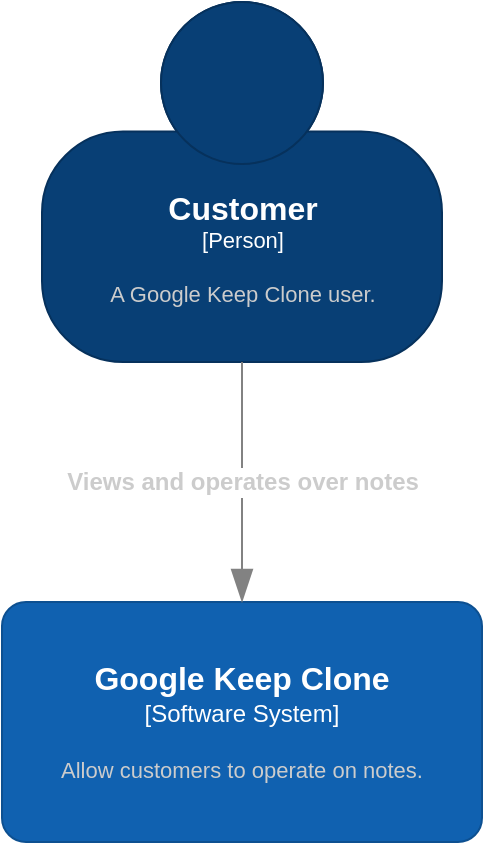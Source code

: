<mxfile>
    <diagram id="EB2kU7cA7sQojHjQHlwx" name="Context">
        <mxGraphModel dx="1079" dy="782" grid="1" gridSize="10" guides="1" tooltips="1" connect="1" arrows="1" fold="1" page="1" pageScale="1" pageWidth="1169" pageHeight="827" math="0" shadow="0">
            <root>
                <mxCell id="0"/>
                <mxCell id="1" parent="0"/>
                <object placeholders="1" c4Name="Google Keep Clone" c4Type="Software System" c4Description="Allow customers to operate on notes." label="&lt;font style=&quot;font-size: 16px&quot;&gt;&lt;b&gt;%c4Name%&lt;/b&gt;&lt;/font&gt;&lt;div&gt;[%c4Type%]&lt;/div&gt;&lt;br&gt;&lt;div&gt;&lt;font style=&quot;font-size: 11px&quot;&gt;&lt;font color=&quot;#cccccc&quot;&gt;%c4Description%&lt;/font&gt;&lt;/div&gt;" id="4">
                    <mxCell style="rounded=1;whiteSpace=wrap;html=1;labelBackgroundColor=none;fillColor=#1061B0;fontColor=#ffffff;align=center;arcSize=10;strokeColor=#0D5091;metaEdit=1;resizable=0;points=[[0.25,0,0],[0.5,0,0],[0.75,0,0],[1,0.25,0],[1,0.5,0],[1,0.75,0],[0.75,1,0],[0.5,1,0],[0.25,1,0],[0,0.75,0],[0,0.5,0],[0,0.25,0]];" parent="1" vertex="1">
                        <mxGeometry x="420" y="340" width="240" height="120" as="geometry"/>
                    </mxCell>
                </object>
                <object placeholders="1" c4Name="Customer" c4Type="Person" c4Description="A Google Keep Clone user." label="&lt;font style=&quot;font-size: 16px&quot;&gt;&lt;b&gt;%c4Name%&lt;/b&gt;&lt;/font&gt;&lt;div&gt;[%c4Type%]&lt;/div&gt;&lt;br&gt;&lt;div&gt;&lt;font style=&quot;font-size: 11px&quot;&gt;&lt;font color=&quot;#cccccc&quot;&gt;%c4Description%&lt;/font&gt;&lt;/div&gt;" id="5">
                    <mxCell style="html=1;fontSize=11;dashed=0;whitespace=wrap;fillColor=#083F75;strokeColor=#06315C;fontColor=#ffffff;shape=mxgraph.c4.person2;align=center;metaEdit=1;points=[[0.5,0,0],[1,0.5,0],[1,0.75,0],[0.75,1,0],[0.5,1,0],[0.25,1,0],[0,0.75,0],[0,0.5,0]];resizable=0;" parent="1" vertex="1">
                        <mxGeometry x="440" y="40" width="200" height="180" as="geometry"/>
                    </mxCell>
                </object>
                <object placeholders="1" c4Type="Relationship" c4Description="Views and operates over notes" label="&lt;div style=&quot;text-align: left; font-size: 12px;&quot;&gt;&lt;div style=&quot;text-align: center; font-size: 12px;&quot;&gt;&lt;b style=&quot;font-size: 12px;&quot;&gt;%c4Description%&lt;/b&gt;&lt;/div&gt;&lt;/div&gt;" id="15">
                    <mxCell style="endArrow=blockThin;html=1;fontSize=12;fontColor=#CCCCCC;strokeWidth=1;endFill=1;strokeColor=#828282;elbow=vertical;metaEdit=1;endSize=14;startSize=14;jumpStyle=arc;jumpSize=16;rounded=0;edgeStyle=orthogonalEdgeStyle;entryX=0.5;entryY=0;entryDx=0;entryDy=0;entryPerimeter=0;exitX=0.5;exitY=1;exitDx=0;exitDy=0;exitPerimeter=0;" parent="1" source="5" target="4" edge="1">
                        <mxGeometry width="240" relative="1" as="geometry">
                            <mxPoint x="230" y="260" as="sourcePoint"/>
                            <mxPoint x="470" y="260" as="targetPoint"/>
                        </mxGeometry>
                    </mxCell>
                </object>
            </root>
        </mxGraphModel>
    </diagram>
    <diagram id="76Jpjo2E_3sI_-GA6dJV" name="Container">
        <mxGraphModel dx="1079" dy="782" grid="1" gridSize="10" guides="1" tooltips="1" connect="1" arrows="1" fold="1" page="1" pageScale="1" pageWidth="1169" pageHeight="827" math="0" shadow="0">
            <root>
                <mxCell id="9X99upK8hhsfDBq05Jbg-0"/>
                <mxCell id="9X99upK8hhsfDBq05Jbg-1" parent="9X99upK8hhsfDBq05Jbg-0"/>
                <object placeholders="1" c4Name="Customer" c4Type="Person" c4Description="A Google Keep Clone user." label="&lt;font style=&quot;font-size: 16px&quot;&gt;&lt;b&gt;%c4Name%&lt;/b&gt;&lt;/font&gt;&lt;div&gt;[%c4Type%]&lt;/div&gt;&lt;br&gt;&lt;div&gt;&lt;font style=&quot;font-size: 11px&quot;&gt;&lt;font color=&quot;#cccccc&quot;&gt;%c4Description%&lt;/font&gt;&lt;/div&gt;" id="9X99upK8hhsfDBq05Jbg-2">
                    <mxCell style="html=1;fontSize=11;dashed=0;whitespace=wrap;fillColor=#083F75;strokeColor=#06315C;fontColor=#ffffff;shape=mxgraph.c4.person2;align=center;metaEdit=1;points=[[0.5,0,0],[1,0.5,0],[1,0.75,0],[0.75,1,0],[0.5,1,0],[0.25,1,0],[0,0.75,0],[0,0.5,0]];resizable=0;" parent="9X99upK8hhsfDBq05Jbg-1" vertex="1">
                        <mxGeometry x="660" y="84" width="200" height="180" as="geometry"/>
                    </mxCell>
                </object>
                <object placeholders="1" c4Type="Web Aplication" c4Container="Container" c4Technology="TypeScript and Nuxt" c4Description="Provides all functionalities via web browser." label="&lt;font style=&quot;font-size: 16px&quot;&gt;&lt;b&gt;%c4Type%&lt;/font&gt;&lt;div&gt;[%c4Container%:&amp;nbsp;%c4Technology%]&lt;/div&gt;&lt;br&gt;&lt;div&gt;&lt;font style=&quot;font-size: 11px&quot;&gt;&lt;font color=&quot;#E6E6E6&quot;&gt;%c4Description%&lt;/font&gt;&lt;/div&gt;" id="9X99upK8hhsfDBq05Jbg-3">
                    <mxCell style="shape=mxgraph.c4.webBrowserContainer;whiteSpace=wrap;html=1;boundedLbl=1;rounded=0;labelBackgroundColor=none;fillColor=#118ACD;fontSize=12;fontColor=#ffffff;align=center;strokeColor=#0E7DAD;metaEdit=1;points=[[0.5,0,0],[1,0.25,0],[1,0.5,0],[1,0.75,0],[0.5,1,0],[0,0.75,0],[0,0.5,0],[0,0.25,0]];resizable=0;" parent="9X99upK8hhsfDBq05Jbg-1" vertex="1">
                        <mxGeometry x="640" y="364" width="240" height="160" as="geometry"/>
                    </mxCell>
                </object>
                <object placeholders="1" c4Name="API Application" c4Type="Container" c4Technology="TypeScript and Node" c4Description="Provides Keep functionalities via JSON/HTTPs API." label="&lt;font style=&quot;font-size: 16px&quot;&gt;&lt;b&gt;%c4Name%&lt;/b&gt;&lt;/font&gt;&lt;div&gt;[%c4Type%: %c4Technology%]&lt;/div&gt;&lt;br&gt;&lt;div&gt;&lt;font style=&quot;font-size: 11px&quot;&gt;&lt;font color=&quot;#E6E6E6&quot;&gt;%c4Description%&lt;/font&gt;&lt;/div&gt;" id="9X99upK8hhsfDBq05Jbg-4">
                    <mxCell style="rounded=1;whiteSpace=wrap;html=1;fontSize=11;labelBackgroundColor=none;fillColor=#23A2D9;fontColor=#ffffff;align=center;arcSize=10;strokeColor=#0E7DAD;metaEdit=1;resizable=0;points=[[0.25,0,0],[0.5,0,0],[0.75,0,0],[1,0.25,0],[1,0.5,0],[1,0.75,0],[0.75,1,0],[0.5,1,0],[0.25,1,0],[0,0.75,0],[0,0.5,0],[0,0.25,0]];" parent="9X99upK8hhsfDBq05Jbg-1" vertex="1">
                        <mxGeometry x="640" y="624" width="240" height="120" as="geometry"/>
                    </mxCell>
                </object>
                <object placeholders="1" c4Type="Relationship" c4Description="Views and operates over notes" label="&lt;div style=&quot;text-align: left; font-size: 12px;&quot;&gt;&lt;div style=&quot;text-align: center; font-size: 12px;&quot;&gt;&lt;b style=&quot;font-size: 12px;&quot;&gt;%c4Description%&lt;/b&gt;&lt;/div&gt;&lt;/div&gt;" id="9X99upK8hhsfDBq05Jbg-5">
                    <mxCell style="endArrow=blockThin;html=1;fontSize=12;fontColor=#CCCCCC;strokeWidth=1;endFill=1;strokeColor=#828282;elbow=vertical;metaEdit=1;endSize=14;startSize=14;jumpStyle=arc;jumpSize=16;rounded=0;edgeStyle=orthogonalEdgeStyle;entryX=0.5;entryY=0;entryDx=0;entryDy=0;entryPerimeter=0;exitX=0.5;exitY=1;exitDx=0;exitDy=0;exitPerimeter=0;" parent="9X99upK8hhsfDBq05Jbg-1" source="9X99upK8hhsfDBq05Jbg-2" target="9X99upK8hhsfDBq05Jbg-3" edge="1">
                        <mxGeometry width="240" relative="1" as="geometry">
                            <mxPoint x="480" y="264.0" as="sourcePoint"/>
                            <mxPoint x="480" y="384.0" as="targetPoint"/>
                        </mxGeometry>
                    </mxCell>
                </object>
                <object placeholders="1" c4Type="Relationship" c4Technology="JSON/HTTPS" c4Description="Makes API calls" label="&lt;div style=&quot;text-align: left; font-size: 12px;&quot;&gt;&lt;div style=&quot;text-align: center; font-size: 12px;&quot;&gt;&lt;b style=&quot;font-size: 12px;&quot;&gt;%c4Description%&lt;/b&gt;&lt;/div&gt;&lt;div style=&quot;text-align: center; font-size: 12px;&quot;&gt;[%c4Technology%]&lt;/div&gt;&lt;/div&gt;" id="9X99upK8hhsfDBq05Jbg-6">
                    <mxCell style="endArrow=blockThin;html=1;fontSize=12;fontColor=#CCCCCC;strokeWidth=1;endFill=1;strokeColor=#828282;elbow=vertical;metaEdit=1;endSize=14;startSize=14;jumpStyle=arc;jumpSize=16;rounded=0;edgeStyle=orthogonalEdgeStyle;entryX=0.5;entryY=0;entryDx=0;entryDy=0;entryPerimeter=0;exitX=0.5;exitY=1;exitDx=0;exitDy=0;exitPerimeter=0;" parent="9X99upK8hhsfDBq05Jbg-1" source="9X99upK8hhsfDBq05Jbg-3" target="9X99upK8hhsfDBq05Jbg-4" edge="1">
                        <mxGeometry width="240" relative="1" as="geometry">
                            <mxPoint x="420" y="574" as="sourcePoint"/>
                            <mxPoint x="660" y="574" as="targetPoint"/>
                        </mxGeometry>
                    </mxCell>
                </object>
                <object placeholders="1" c4Type="Database" c4Container="Container " c4Technology="MySQL " c4Description="Stores information." label="&lt;font style=&quot;font-size: 16px&quot;&gt;&lt;b&gt;%c4Type%&lt;/font&gt;&lt;div&gt;[%c4Container%:&amp;nbsp;%c4Technology%]&lt;/div&gt;&lt;br&gt;&lt;div&gt;&lt;font style=&quot;font-size: 11px&quot;&gt;&lt;font color=&quot;#E6E6E6&quot;&gt;%c4Description%&lt;/font&gt;&lt;/div&gt;" id="9X99upK8hhsfDBq05Jbg-7">
                    <mxCell style="shape=cylinder3;size=15;whiteSpace=wrap;html=1;boundedLbl=1;rounded=0;labelBackgroundColor=none;fillColor=#23A2D9;fontSize=12;fontColor=#ffffff;align=center;strokeColor=#0E7DAD;metaEdit=1;points=[[0.5,0,0],[1,0.25,0],[1,0.5,0],[1,0.75,0],[0.5,1,0],[0,0.75,0],[0,0.5,0],[0,0.25,0]];resizable=0;" parent="9X99upK8hhsfDBq05Jbg-1" vertex="1">
                        <mxGeometry x="240" y="624" width="240" height="120" as="geometry"/>
                    </mxCell>
                </object>
                <object placeholders="1" c4Type="Relationship" c4Description="Reads from and&#10;writes to" label="&lt;div style=&quot;text-align: left; font-size: 12px;&quot;&gt;&lt;div style=&quot;text-align: center; font-size: 12px;&quot;&gt;&lt;b style=&quot;font-size: 12px;&quot;&gt;%c4Description%&lt;/b&gt;&lt;/div&gt;&lt;/div&gt;" id="9X99upK8hhsfDBq05Jbg-8">
                    <mxCell style="endArrow=blockThin;html=1;fontSize=12;fontColor=#CCCCCC;strokeWidth=1;endFill=1;strokeColor=#828282;elbow=vertical;metaEdit=1;endSize=14;startSize=14;jumpStyle=arc;jumpSize=16;rounded=0;edgeStyle=orthogonalEdgeStyle;entryX=1;entryY=0.5;entryDx=0;entryDy=0;entryPerimeter=0;exitX=0;exitY=0.5;exitDx=0;exitDy=0;exitPerimeter=0;" parent="9X99upK8hhsfDBq05Jbg-1" source="9X99upK8hhsfDBq05Jbg-4" target="9X99upK8hhsfDBq05Jbg-7" edge="1">
                        <mxGeometry width="240" relative="1" as="geometry">
                            <mxPoint x="365" y="560" as="sourcePoint"/>
                            <mxPoint x="605" y="560" as="targetPoint"/>
                        </mxGeometry>
                    </mxCell>
                </object>
            </root>
        </mxGraphModel>
    </diagram>
</mxfile>
